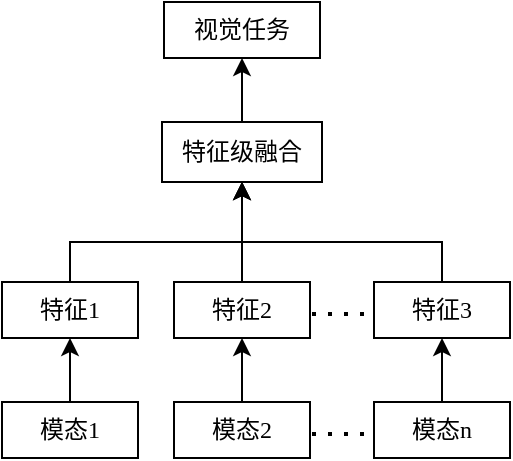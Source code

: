 <mxfile version="26.1.0">
  <diagram name="第 1 页" id="hPecYxOVQj3KBTBvCiyc">
    <mxGraphModel dx="773" dy="390" grid="1" gridSize="10" guides="1" tooltips="1" connect="1" arrows="1" fold="1" page="1" pageScale="1" pageWidth="827" pageHeight="1169" math="0" shadow="0">
      <root>
        <mxCell id="0" />
        <mxCell id="1" parent="0" />
        <mxCell id="8nX95-3Sj_Z75pdESY4I-31" value="视觉任务" style="rounded=0;whiteSpace=wrap;html=1;fontFamily=宋体;fontSource=https%3A%2F%2Ffonts.googleapis.com%2Fcss%3Ffamily%3D%25E5%25AE%258B%25E4%25BD%2593;" parent="1" vertex="1">
          <mxGeometry x="495" y="190" width="78" height="28" as="geometry" />
        </mxCell>
        <mxCell id="8nX95-3Sj_Z75pdESY4I-32" style="edgeStyle=orthogonalEdgeStyle;rounded=0;orthogonalLoop=1;jettySize=auto;html=1;entryX=0.5;entryY=1;entryDx=0;entryDy=0;" parent="1" source="8nX95-3Sj_Z75pdESY4I-33" target="8nX95-3Sj_Z75pdESY4I-31" edge="1">
          <mxGeometry relative="1" as="geometry" />
        </mxCell>
        <mxCell id="8nX95-3Sj_Z75pdESY4I-33" value="特征级融合" style="rounded=0;whiteSpace=wrap;html=1;fontFamily=宋体;fontSource=https%3A%2F%2Ffonts.googleapis.com%2Fcss%3Ffamily%3D%25E5%25AE%258B%25E4%25BD%2593;" parent="1" vertex="1">
          <mxGeometry x="494" y="250" width="80" height="30" as="geometry" />
        </mxCell>
        <mxCell id="8nX95-3Sj_Z75pdESY4I-49" style="edgeStyle=orthogonalEdgeStyle;rounded=0;orthogonalLoop=1;jettySize=auto;html=1;entryX=0.5;entryY=1;entryDx=0;entryDy=0;" parent="1" source="8nX95-3Sj_Z75pdESY4I-36" target="8nX95-3Sj_Z75pdESY4I-33" edge="1">
          <mxGeometry relative="1" as="geometry">
            <Array as="points">
              <mxPoint x="448" y="310" />
              <mxPoint x="534" y="310" />
            </Array>
          </mxGeometry>
        </mxCell>
        <mxCell id="8nX95-3Sj_Z75pdESY4I-36" value="特征&lt;font face=&quot;Times New Roman&quot;&gt;1&lt;/font&gt;" style="rounded=0;whiteSpace=wrap;html=1;fontFamily=宋体;fontSource=https%3A%2F%2Ffonts.googleapis.com%2Fcss%3Ffamily%3D%25E5%25AE%258B%25E4%25BD%2593;" parent="1" vertex="1">
          <mxGeometry x="414" y="330" width="68" height="28" as="geometry" />
        </mxCell>
        <mxCell id="8nX95-3Sj_Z75pdESY4I-50" style="edgeStyle=orthogonalEdgeStyle;rounded=0;orthogonalLoop=1;jettySize=auto;html=1;entryX=0.5;entryY=1;entryDx=0;entryDy=0;" parent="1" source="8nX95-3Sj_Z75pdESY4I-38" target="8nX95-3Sj_Z75pdESY4I-33" edge="1">
          <mxGeometry relative="1" as="geometry" />
        </mxCell>
        <mxCell id="8nX95-3Sj_Z75pdESY4I-38" value="特征&lt;font face=&quot;Times New Roman&quot;&gt;2&lt;/font&gt;" style="rounded=0;whiteSpace=wrap;html=1;fontFamily=宋体;fontSource=https%3A%2F%2Ffonts.googleapis.com%2Fcss%3Ffamily%3D%25E5%25AE%258B%25E4%25BD%2593;" parent="1" vertex="1">
          <mxGeometry x="500" y="330" width="68" height="28" as="geometry" />
        </mxCell>
        <mxCell id="8nX95-3Sj_Z75pdESY4I-52" style="edgeStyle=orthogonalEdgeStyle;rounded=0;orthogonalLoop=1;jettySize=auto;html=1;entryX=0.5;entryY=1;entryDx=0;entryDy=0;" parent="1" source="8nX95-3Sj_Z75pdESY4I-40" target="8nX95-3Sj_Z75pdESY4I-33" edge="1">
          <mxGeometry relative="1" as="geometry">
            <Array as="points">
              <mxPoint x="634" y="310" />
              <mxPoint x="534" y="310" />
            </Array>
          </mxGeometry>
        </mxCell>
        <mxCell id="8nX95-3Sj_Z75pdESY4I-41" style="edgeStyle=orthogonalEdgeStyle;rounded=0;orthogonalLoop=1;jettySize=auto;html=1;entryX=0.5;entryY=1;entryDx=0;entryDy=0;" parent="1" source="8nX95-3Sj_Z75pdESY4I-43" target="8nX95-3Sj_Z75pdESY4I-36" edge="1">
          <mxGeometry relative="1" as="geometry" />
        </mxCell>
        <mxCell id="8nX95-3Sj_Z75pdESY4I-42" value="" style="endArrow=none;dashed=1;html=1;dashPattern=1 3;strokeWidth=2;rounded=0;strokeColor=default;align=center;verticalAlign=middle;fontFamily=宋体;fontSize=11;fontColor=default;labelBackgroundColor=default;entryX=0;entryY=0.5;entryDx=0;entryDy=0;exitX=1;exitY=0.5;exitDx=0;exitDy=0;fontSource=https%3A%2F%2Ffonts.googleapis.com%2Fcss%3Ffamily%3D%25E5%25AE%258B%25E4%25BD%2593;" parent="1" edge="1">
          <mxGeometry width="50" height="50" relative="1" as="geometry">
            <mxPoint x="569" y="346" as="sourcePoint" />
            <mxPoint x="611" y="346" as="targetPoint" />
          </mxGeometry>
        </mxCell>
        <mxCell id="8nX95-3Sj_Z75pdESY4I-43" value="模态&lt;font face=&quot;Times New Roman&quot;&gt;1&lt;/font&gt;" style="rounded=0;whiteSpace=wrap;html=1;fontFamily=宋体;fontSource=https%3A%2F%2Ffonts.googleapis.com%2Fcss%3Ffamily%3D%25E5%25AE%258B%25E4%25BD%2593;" parent="1" vertex="1">
          <mxGeometry x="414" y="390" width="68" height="28" as="geometry" />
        </mxCell>
        <mxCell id="8nX95-3Sj_Z75pdESY4I-44" style="edgeStyle=orthogonalEdgeStyle;rounded=0;orthogonalLoop=1;jettySize=auto;html=1;entryX=0.5;entryY=1;entryDx=0;entryDy=0;" parent="1" source="8nX95-3Sj_Z75pdESY4I-45" target="8nX95-3Sj_Z75pdESY4I-38" edge="1">
          <mxGeometry relative="1" as="geometry" />
        </mxCell>
        <mxCell id="8nX95-3Sj_Z75pdESY4I-45" value="模态&lt;font face=&quot;Times New Roman&quot;&gt;2&lt;/font&gt;" style="rounded=0;whiteSpace=wrap;html=1;fontFamily=宋体;fontSource=https%3A%2F%2Ffonts.googleapis.com%2Fcss%3Ffamily%3D%25E5%25AE%258B%25E4%25BD%2593;" parent="1" vertex="1">
          <mxGeometry x="500" y="390" width="68" height="28" as="geometry" />
        </mxCell>
        <mxCell id="8nX95-3Sj_Z75pdESY4I-46" style="edgeStyle=orthogonalEdgeStyle;rounded=0;orthogonalLoop=1;jettySize=auto;html=1;entryX=0.5;entryY=1;entryDx=0;entryDy=0;" parent="1" source="8nX95-3Sj_Z75pdESY4I-47" target="8nX95-3Sj_Z75pdESY4I-40" edge="1">
          <mxGeometry relative="1" as="geometry" />
        </mxCell>
        <mxCell id="8nX95-3Sj_Z75pdESY4I-48" value="" style="endArrow=none;dashed=1;html=1;dashPattern=1 3;strokeWidth=2;rounded=0;strokeColor=default;align=center;verticalAlign=middle;fontFamily=宋体;fontSize=11;fontColor=default;labelBackgroundColor=default;entryX=0;entryY=0.5;entryDx=0;entryDy=0;exitX=1;exitY=0.5;exitDx=0;exitDy=0;fontSource=https%3A%2F%2Ffonts.googleapis.com%2Fcss%3Ffamily%3D%25E5%25AE%258B%25E4%25BD%2593;" parent="1" edge="1">
          <mxGeometry width="50" height="50" relative="1" as="geometry">
            <mxPoint x="569" y="406" as="sourcePoint" />
            <mxPoint x="611" y="406" as="targetPoint" />
          </mxGeometry>
        </mxCell>
        <mxCell id="8nX95-3Sj_Z75pdESY4I-40" value="特征&lt;font face=&quot;Times New Roman&quot;&gt;3&lt;/font&gt;" style="rounded=0;whiteSpace=wrap;html=1;fontFamily=宋体;fontSource=https%3A%2F%2Ffonts.googleapis.com%2Fcss%3Ffamily%3D%25E5%25AE%258B%25E4%25BD%2593;" parent="1" vertex="1">
          <mxGeometry x="600" y="330" width="68" height="28" as="geometry" />
        </mxCell>
        <mxCell id="8nX95-3Sj_Z75pdESY4I-47" value="模态&lt;font face=&quot;Times New Roman&quot;&gt;n&lt;/font&gt;" style="rounded=0;whiteSpace=wrap;html=1;fontFamily=宋体;fontSource=https%3A%2F%2Ffonts.googleapis.com%2Fcss%3Ffamily%3D%25E5%25AE%258B%25E4%25BD%2593;" parent="1" vertex="1">
          <mxGeometry x="600" y="390" width="68" height="28" as="geometry" />
        </mxCell>
      </root>
    </mxGraphModel>
  </diagram>
</mxfile>
